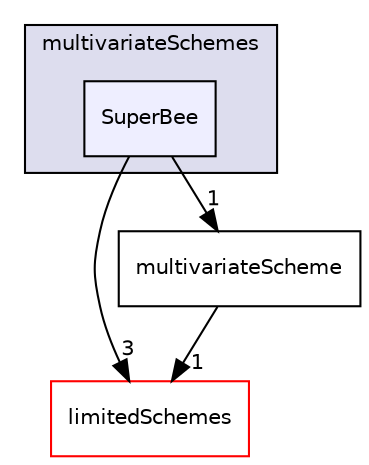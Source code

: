 digraph "src/finiteVolume/interpolation/surfaceInterpolation/multivariateSchemes/SuperBee" {
  bgcolor=transparent;
  compound=true
  node [ fontsize="10", fontname="Helvetica"];
  edge [ labelfontsize="10", labelfontname="Helvetica"];
  subgraph clusterdir_5f7556748bbd257c389f2aea3abf7cc0 {
    graph [ bgcolor="#ddddee", pencolor="black", label="multivariateSchemes" fontname="Helvetica", fontsize="10", URL="dir_5f7556748bbd257c389f2aea3abf7cc0.html"]
  dir_adc67144ffadf9fbfe4a0a81eefcb5e0 [shape=box, label="SuperBee", style="filled", fillcolor="#eeeeff", pencolor="black", URL="dir_adc67144ffadf9fbfe4a0a81eefcb5e0.html"];
  }
  dir_3b094e1ce2b3f641da0071aec2c4e694 [shape=box label="limitedSchemes" color="red" URL="dir_3b094e1ce2b3f641da0071aec2c4e694.html"];
  dir_a36c8453882c7b9cc89dae802851deac [shape=box label="multivariateScheme" URL="dir_a36c8453882c7b9cc89dae802851deac.html"];
  dir_a36c8453882c7b9cc89dae802851deac->dir_3b094e1ce2b3f641da0071aec2c4e694 [headlabel="1", labeldistance=1.5 headhref="dir_001217_001185.html"];
  dir_adc67144ffadf9fbfe4a0a81eefcb5e0->dir_3b094e1ce2b3f641da0071aec2c4e694 [headlabel="3", labeldistance=1.5 headhref="dir_001221_001185.html"];
  dir_adc67144ffadf9fbfe4a0a81eefcb5e0->dir_a36c8453882c7b9cc89dae802851deac [headlabel="1", labeldistance=1.5 headhref="dir_001221_001217.html"];
}

